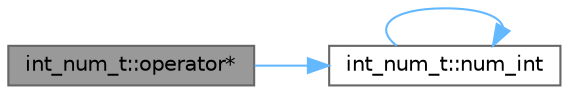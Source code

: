 digraph "int_num_t::operator*"
{
 // INTERACTIVE_SVG=YES
 // LATEX_PDF_SIZE
  bgcolor="transparent";
  edge [fontname=Helvetica,fontsize=10,labelfontname=Helvetica,labelfontsize=10];
  node [fontname=Helvetica,fontsize=10,shape=box,height=0.2,width=0.4];
  rankdir="LR";
  Node1 [label="int_num_t::operator*",height=0.2,width=0.4,color="gray40", fillcolor="grey60", style="filled", fontcolor="black",tooltip=" "];
  Node1 -> Node2 [color="steelblue1",style="solid"];
  Node2 [label="int_num_t::num_int",height=0.2,width=0.4,color="grey40", fillcolor="white", style="filled",URL="$structint__num__t.html#ae209e7a115353db1633459a602d24e0b",tooltip=" "];
  Node2 -> Node2 [color="steelblue1",style="solid"];
}
